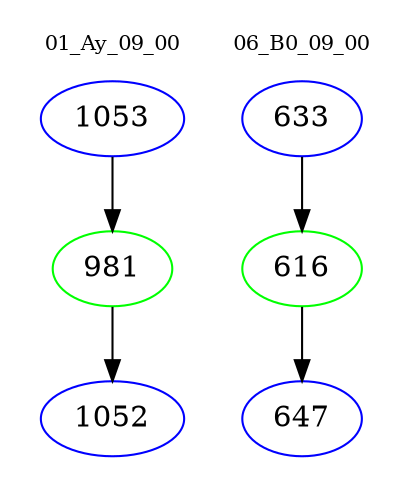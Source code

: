 digraph{
subgraph cluster_0 {
color = white
label = "01_Ay_09_00";
fontsize=10;
T0_1053 [label="1053", color="blue"]
T0_1053 -> T0_981 [color="black"]
T0_981 [label="981", color="green"]
T0_981 -> T0_1052 [color="black"]
T0_1052 [label="1052", color="blue"]
}
subgraph cluster_1 {
color = white
label = "06_B0_09_00";
fontsize=10;
T1_633 [label="633", color="blue"]
T1_633 -> T1_616 [color="black"]
T1_616 [label="616", color="green"]
T1_616 -> T1_647 [color="black"]
T1_647 [label="647", color="blue"]
}
}
